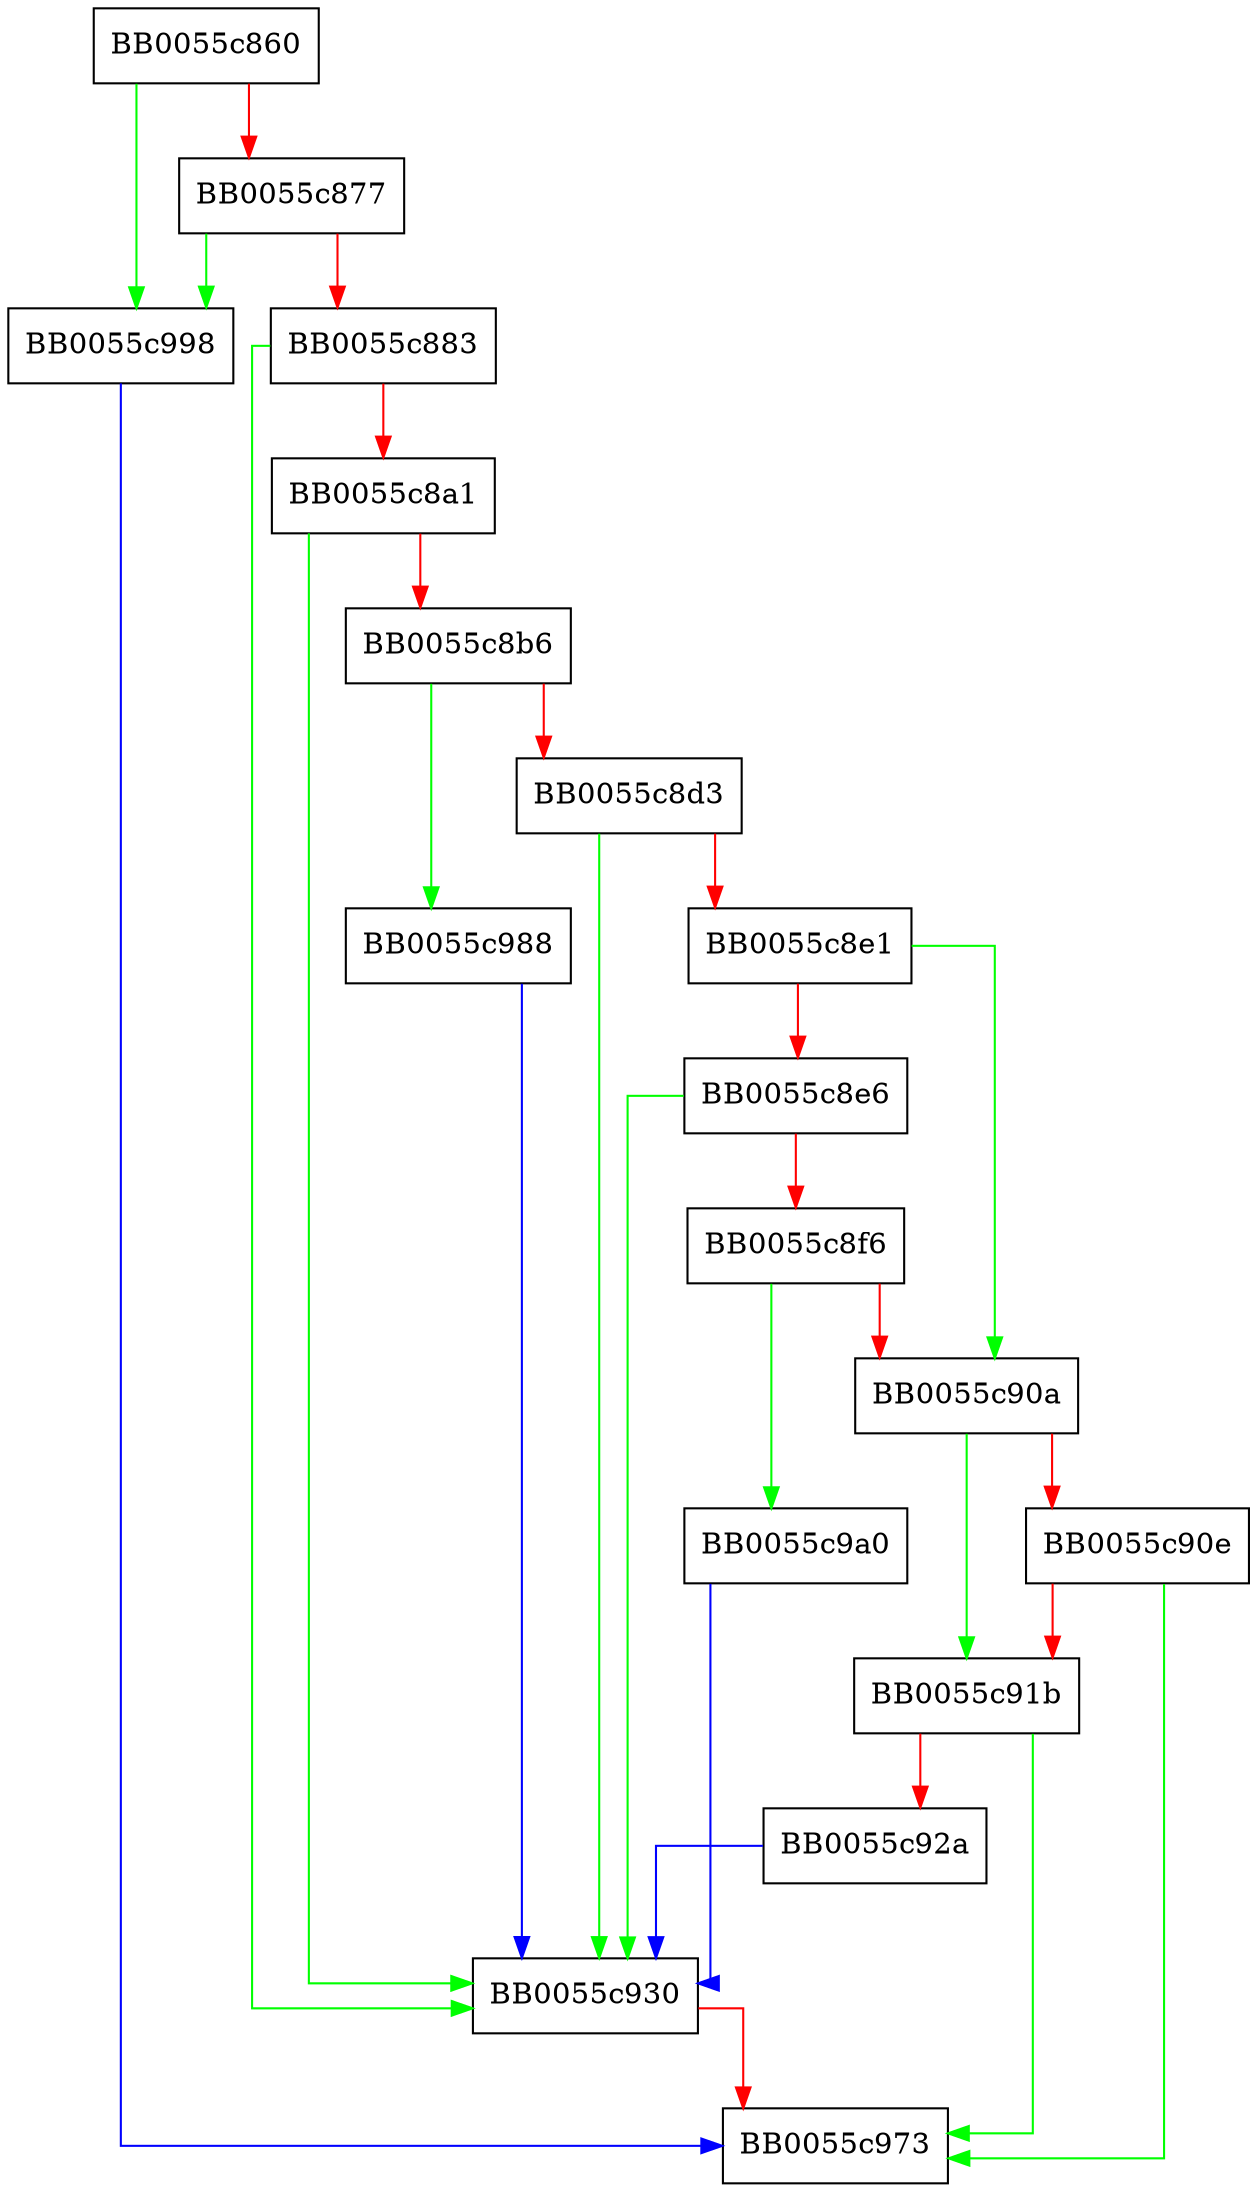 digraph ossl_cmp_rp_new {
  node [shape="box"];
  graph [splines=ortho];
  BB0055c860 -> BB0055c998 [color="green"];
  BB0055c860 -> BB0055c877 [color="red"];
  BB0055c877 -> BB0055c998 [color="green"];
  BB0055c877 -> BB0055c883 [color="red"];
  BB0055c883 -> BB0055c930 [color="green"];
  BB0055c883 -> BB0055c8a1 [color="red"];
  BB0055c8a1 -> BB0055c930 [color="green"];
  BB0055c8a1 -> BB0055c8b6 [color="red"];
  BB0055c8b6 -> BB0055c988 [color="green"];
  BB0055c8b6 -> BB0055c8d3 [color="red"];
  BB0055c8d3 -> BB0055c930 [color="green"];
  BB0055c8d3 -> BB0055c8e1 [color="red"];
  BB0055c8e1 -> BB0055c90a [color="green"];
  BB0055c8e1 -> BB0055c8e6 [color="red"];
  BB0055c8e6 -> BB0055c930 [color="green"];
  BB0055c8e6 -> BB0055c8f6 [color="red"];
  BB0055c8f6 -> BB0055c9a0 [color="green"];
  BB0055c8f6 -> BB0055c90a [color="red"];
  BB0055c90a -> BB0055c91b [color="green"];
  BB0055c90a -> BB0055c90e [color="red"];
  BB0055c90e -> BB0055c973 [color="green"];
  BB0055c90e -> BB0055c91b [color="red"];
  BB0055c91b -> BB0055c973 [color="green"];
  BB0055c91b -> BB0055c92a [color="red"];
  BB0055c92a -> BB0055c930 [color="blue"];
  BB0055c930 -> BB0055c973 [color="red"];
  BB0055c988 -> BB0055c930 [color="blue"];
  BB0055c998 -> BB0055c973 [color="blue"];
  BB0055c9a0 -> BB0055c930 [color="blue"];
}